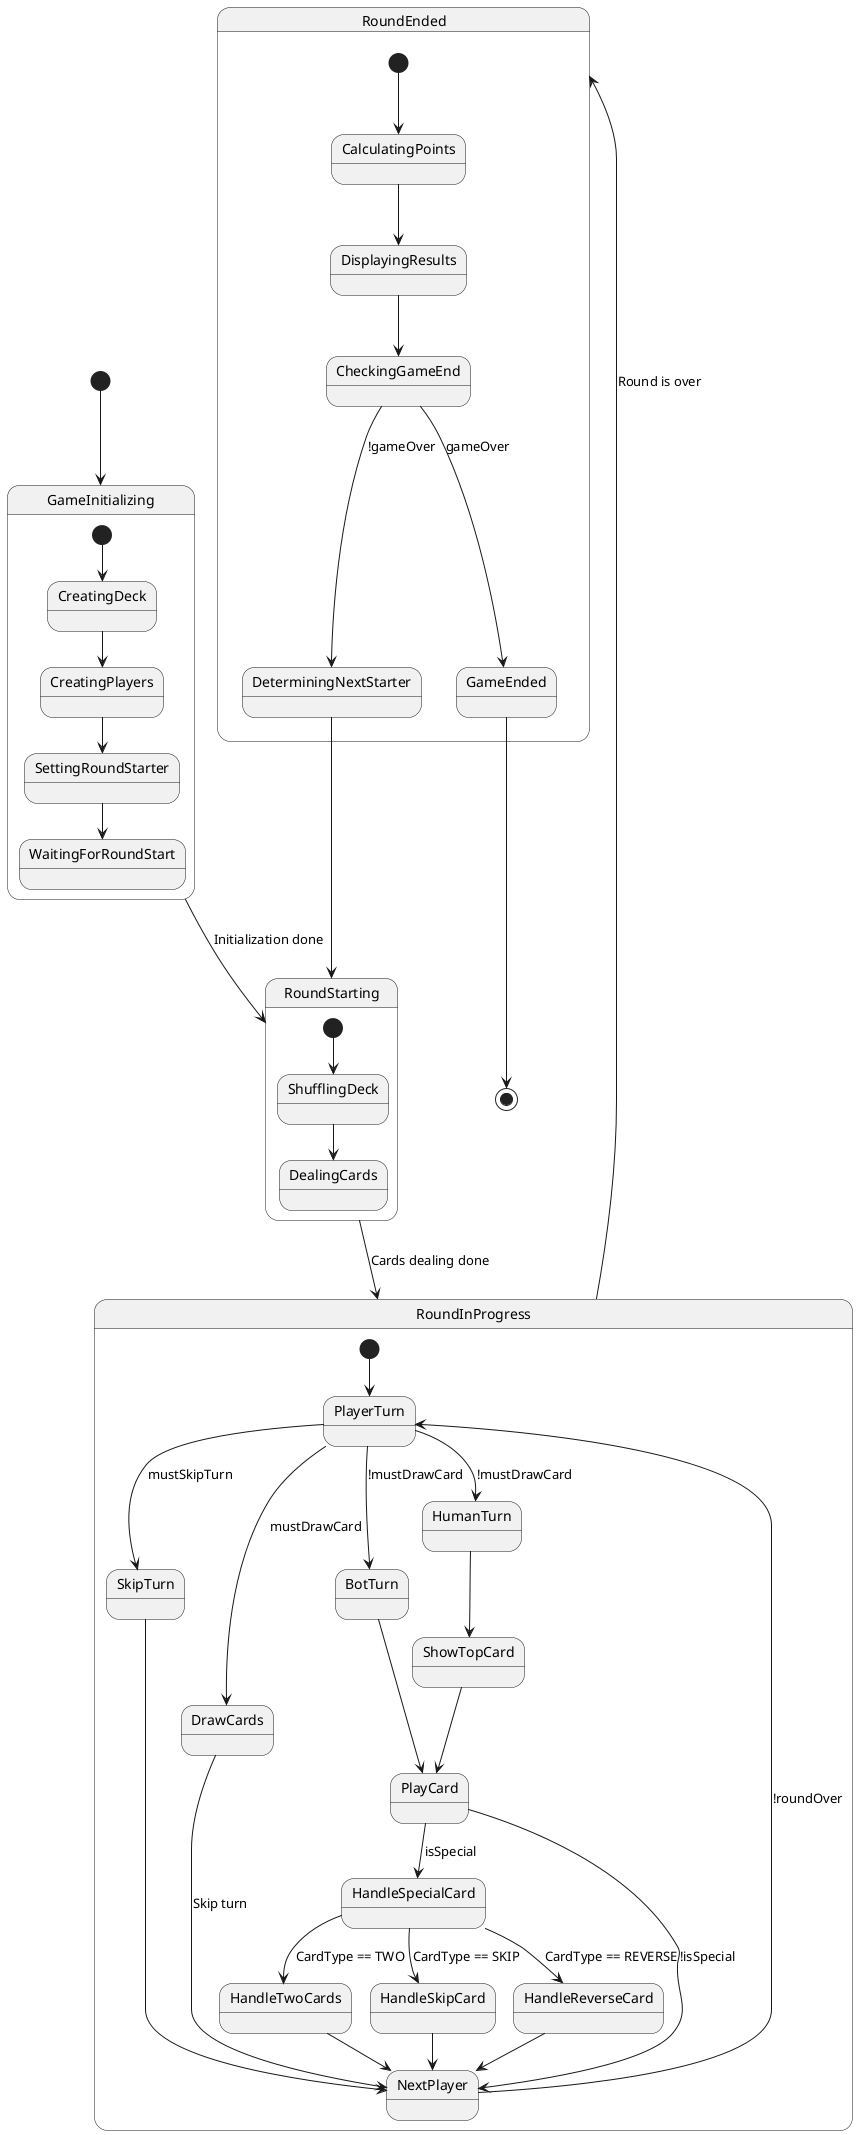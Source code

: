 @startuml
[*] --> GameInitializing

state GameInitializing {
  [*] --> CreatingDeck
  CreatingDeck --> CreatingPlayers
  CreatingPlayers --> SettingRoundStarter
  SettingRoundStarter --> WaitingForRoundStart
}

GameInitializing --> RoundStarting : Initialization done

state RoundStarting {
  [*] --> ShufflingDeck
  ShufflingDeck --> DealingCards
}

RoundStarting --> RoundInProgress : Cards dealing done

state RoundInProgress {
  [*] --> PlayerTurn
  PlayerTurn --> SkipTurn : mustSkipTurn
  PlayerTurn --> DrawCards : mustDrawCard
  PlayerTurn --> BotTurn : !mustDrawCard
  PlayerTurn --> HumanTurn : !mustDrawCard

  HumanTurn --> ShowTopCard
  ShowTopCard --> PlayCard

  BotTurn --> PlayCard
  
  PlayCard --> HandleSpecialCard : isSpecial

  HandleSpecialCard --> HandleTwoCards : CardType == TWO
  HandleSpecialCard --> HandleSkipCard : CardType == SKIP
  HandleSpecialCard --> HandleReverseCard : CardType == REVERSE

  SkipTurn --> NextPlayer
  DrawCards --> NextPlayer : Skip turn
  HandleTwoCards --> NextPlayer
  HandleSkipCard --> NextPlayer
  HandleReverseCard --> NextPlayer
  PlayCard --> NextPlayer : !isSpecial

  NextPlayer --> PlayerTurn : !roundOver
}

RoundInProgress --> RoundEnded : Round is over

state RoundEnded {
  [*] --> CalculatingPoints
  CalculatingPoints --> DisplayingResults
  DisplayingResults --> CheckingGameEnd
  CheckingGameEnd --> GameEnded : gameOver
  CheckingGameEnd --> DeterminingNextStarter : !gameOver
  DeterminingNextStarter --> RoundStarting
}

GameEnded --> [*]

@enduml